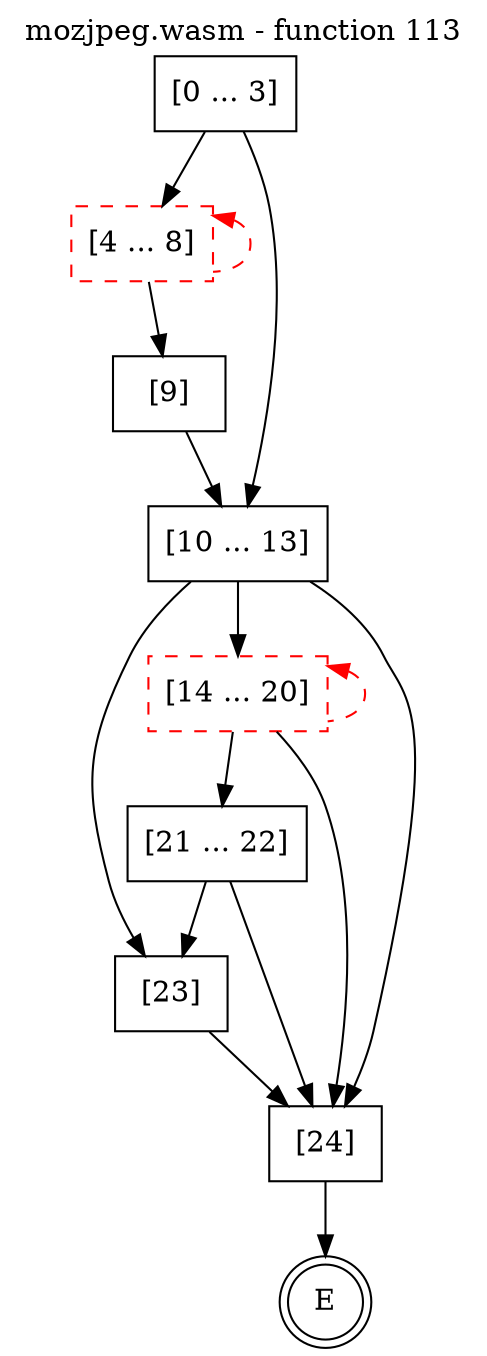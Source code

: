 digraph finite_state_machine {
    label = "mozjpeg.wasm - function 113"
    labelloc =  t
    labelfontsize = 16
    labelfontcolor = black
    labelfontname = "Helvetica"
    node [shape = doublecircle]; E ;
    node [shape = box];
    node [shape=box, color=black, style=solid] 0[label="[0 ... 3]"]
    node [shape=box, color=red, style=dashed] 4[label="[4 ... 8]"]
    node [shape=box, color=black, style=solid] 9[label="[9]"]
    node [shape=box, color=black, style=solid] 10[label="[10 ... 13]"]
    node [shape=box, color=red, style=dashed] 14[label="[14 ... 20]"]
    node [shape=box, color=black, style=solid] 21[label="[21 ... 22]"]
    node [shape=box, color=black, style=solid] 23[label="[23]"]
    node [shape=box, color=black, style=solid] 24[label="[24]"]
    0 -> 4;
    0 -> 10;
    4 -> 9;
    4 -> 4[style="dashed" color="red" dir=back];
    9 -> 10;
    10 -> 14;
    10 -> 23;
    10 -> 24;
    14 -> 21;
    14 -> 24;
    14 -> 14[style="dashed" color="red" dir=back];
    21 -> 23;
    21 -> 24;
    23 -> 24;
    24 -> E;
}
